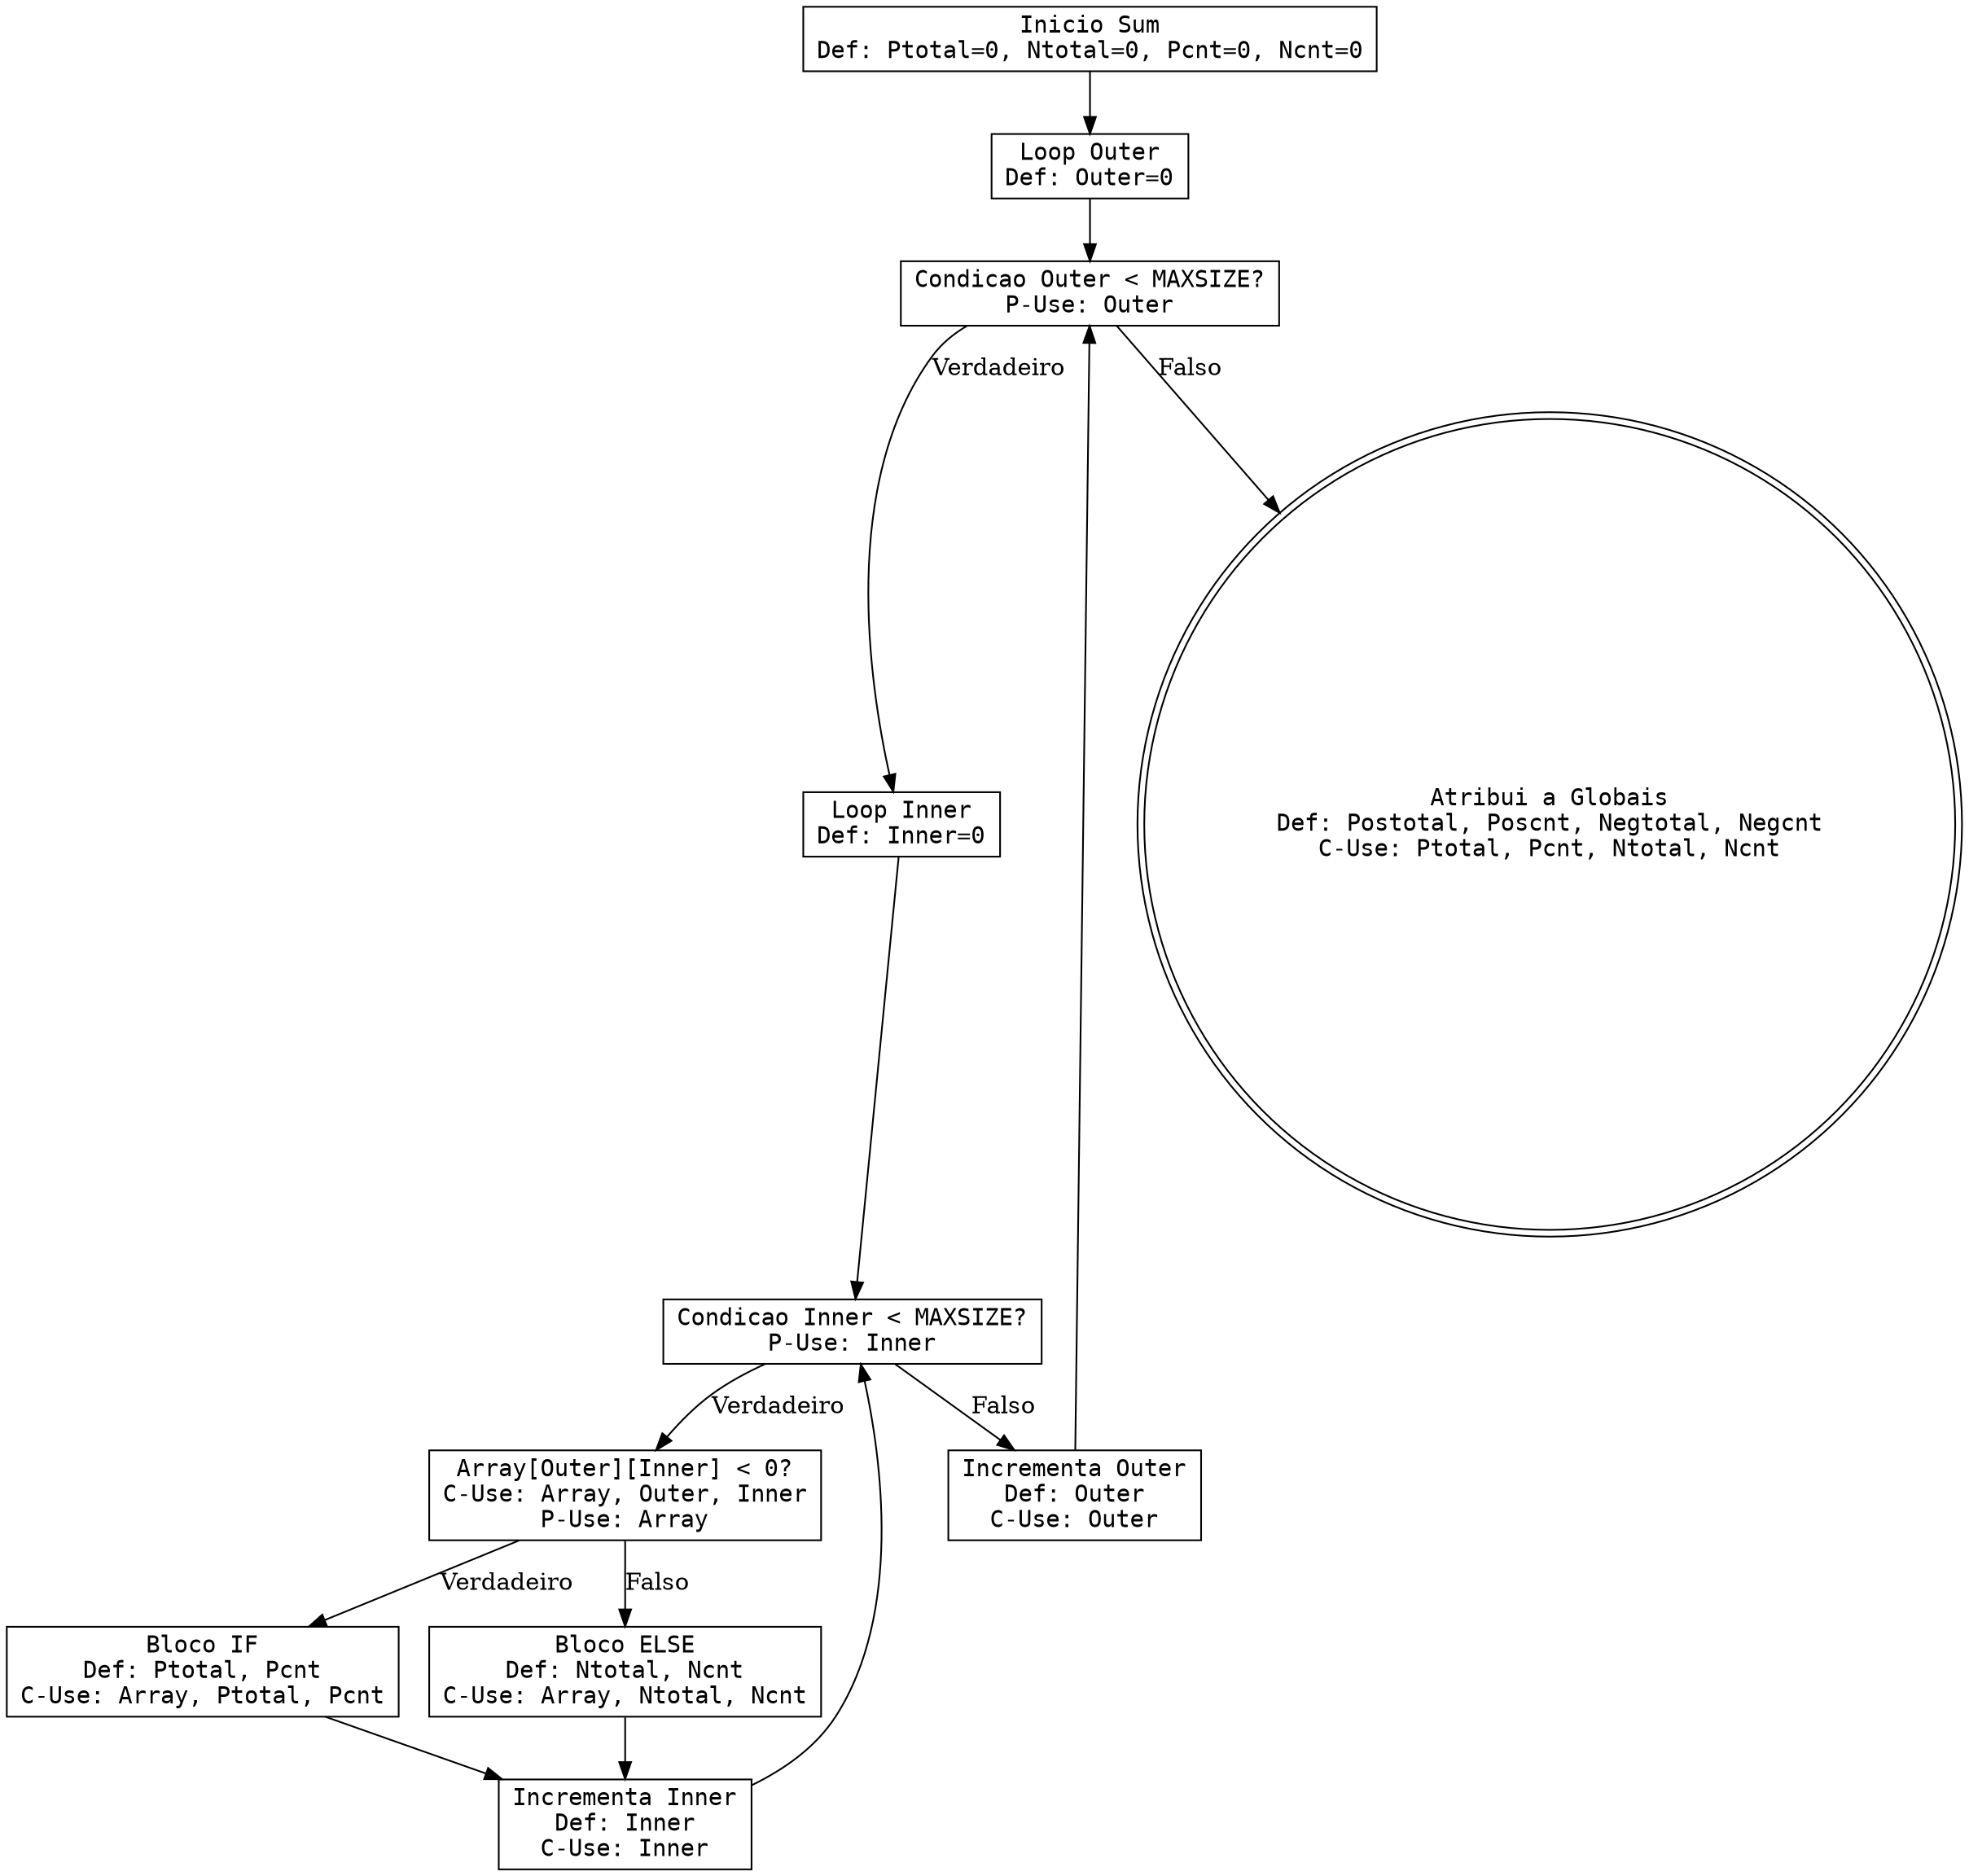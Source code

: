 digraph Sum {
    rankdir=TB;
    node [shape=box, fontname="Courier"];

    // Nos do grafo
    start [label="Inicio Sum\nDef: Ptotal=0, Ntotal=0, Pcnt=0, Ncnt=0"];
    loop_outer_start [label="Loop Outer\nDef: Outer=0"];
    loop_outer_cond [label="Condicao Outer < MAXSIZE?\nP-Use: Outer"];
    loop_inner_start [label="Loop Inner\nDef: Inner=0"];
    loop_inner_cond [label="Condicao Inner < MAXSIZE?\nP-Use: Inner"];
    condition [label="Array[Outer][Inner] < 0?\nC-Use: Array, Outer, Inner\nP-Use: Array"];
    if_block [label="Bloco IF\nDef: Ptotal, Pcnt\nC-Use: Array, Ptotal, Pcnt"];
    else_block [label="Bloco ELSE\nDef: Ntotal, Ncnt\nC-Use: Array, Ntotal, Ncnt"];
    inner_inc [label="Incrementa Inner\nDef: Inner\nC-Use: Inner"];
    outer_inc [label="Incrementa Outer\nDef: Outer\nC-Use: Outer"];
    end [label="Atribui a Globais\nDef: Postotal, Poscnt, Negtotal, Negcnt\nC-Use: Ptotal, Pcnt, Ntotal, Ncnt"];

    // Arestas de controle
    start -> loop_outer_start;
    loop_outer_start -> loop_outer_cond;
    loop_outer_cond -> loop_inner_start [label="Verdadeiro"];
    loop_outer_cond -> end [label="Falso"];
    loop_inner_start -> loop_inner_cond;
    loop_inner_cond -> condition [label="Verdadeiro"];
    loop_inner_cond -> outer_inc [label="Falso"];
    condition -> if_block [label="Verdadeiro"];
    condition -> else_block [label="Falso"];
    if_block -> inner_inc;
    else_block -> inner_inc;
    inner_inc -> loop_inner_cond;
    outer_inc -> loop_outer_cond;

    // No final
    end [shape=doublecircle];
}